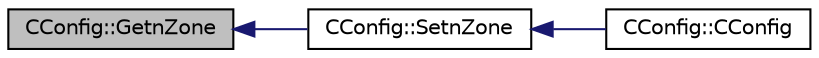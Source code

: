 digraph "CConfig::GetnZone"
{
  edge [fontname="Helvetica",fontsize="10",labelfontname="Helvetica",labelfontsize="10"];
  node [fontname="Helvetica",fontsize="10",shape=record];
  rankdir="LR";
  Node9864 [label="CConfig::GetnZone",height=0.2,width=0.4,color="black", fillcolor="grey75", style="filled", fontcolor="black"];
  Node9864 -> Node9865 [dir="back",color="midnightblue",fontsize="10",style="solid",fontname="Helvetica"];
  Node9865 [label="CConfig::SetnZone",height=0.2,width=0.4,color="black", fillcolor="white", style="filled",URL="$class_c_config.html#a80b64ac9c3e6e2c8ef580c71ef3c491f"];
  Node9865 -> Node9866 [dir="back",color="midnightblue",fontsize="10",style="solid",fontname="Helvetica"];
  Node9866 [label="CConfig::CConfig",height=0.2,width=0.4,color="black", fillcolor="white", style="filled",URL="$class_c_config.html#a3298c6c9512a61554a459c5988b9e97a",tooltip="Constructor of the class which reads the input file. "];
}
